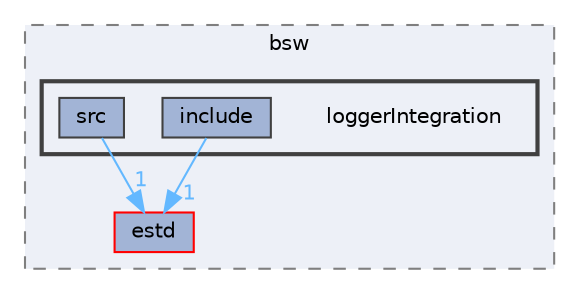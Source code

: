 digraph "loggerIntegration"
{
 // LATEX_PDF_SIZE
  bgcolor="transparent";
  edge [fontname=Helvetica,fontsize=10,labelfontname=Helvetica,labelfontsize=10];
  node [fontname=Helvetica,fontsize=10,shape=box,height=0.2,width=0.4];
  compound=true
  subgraph clusterdir_6d5c880d47bd8ed5a2539072056c02e0 {
    graph [ bgcolor="#edf0f7", pencolor="grey50", label="bsw", fontname=Helvetica,fontsize=10 style="filled,dashed", URL="dir_6d5c880d47bd8ed5a2539072056c02e0.html",tooltip=""]
  dir_705ed472854f071e46e92f9933f4d565 [label="estd", fillcolor="#a2b4d6", color="red", style="filled", URL="dir_705ed472854f071e46e92f9933f4d565.html",tooltip=""];
  subgraph clusterdir_9c3fcabb818941a0abda78178aa94179 {
    graph [ bgcolor="#edf0f7", pencolor="grey25", label="", fontname=Helvetica,fontsize=10 style="filled,bold", URL="dir_9c3fcabb818941a0abda78178aa94179.html",tooltip=""]
    dir_9c3fcabb818941a0abda78178aa94179 [shape=plaintext, label="loggerIntegration"];
  dir_5841c7f7d2b0f9f162723f63b29b09ea [label="include", fillcolor="#a2b4d6", color="grey25", style="filled", URL="dir_5841c7f7d2b0f9f162723f63b29b09ea.html",tooltip=""];
  dir_c6c680439bcb521f4f2386e843e9f4aa [label="src", fillcolor="#a2b4d6", color="grey25", style="filled", URL="dir_c6c680439bcb521f4f2386e843e9f4aa.html",tooltip=""];
  }
  }
  dir_5841c7f7d2b0f9f162723f63b29b09ea->dir_705ed472854f071e46e92f9933f4d565 [headlabel="1", labeldistance=1.5 headhref="dir_000112_000075.html" href="dir_000112_000075.html" color="steelblue1" fontcolor="steelblue1"];
  dir_c6c680439bcb521f4f2386e843e9f4aa->dir_705ed472854f071e46e92f9933f4d565 [headlabel="1", labeldistance=1.5 headhref="dir_000195_000075.html" href="dir_000195_000075.html" color="steelblue1" fontcolor="steelblue1"];
}
